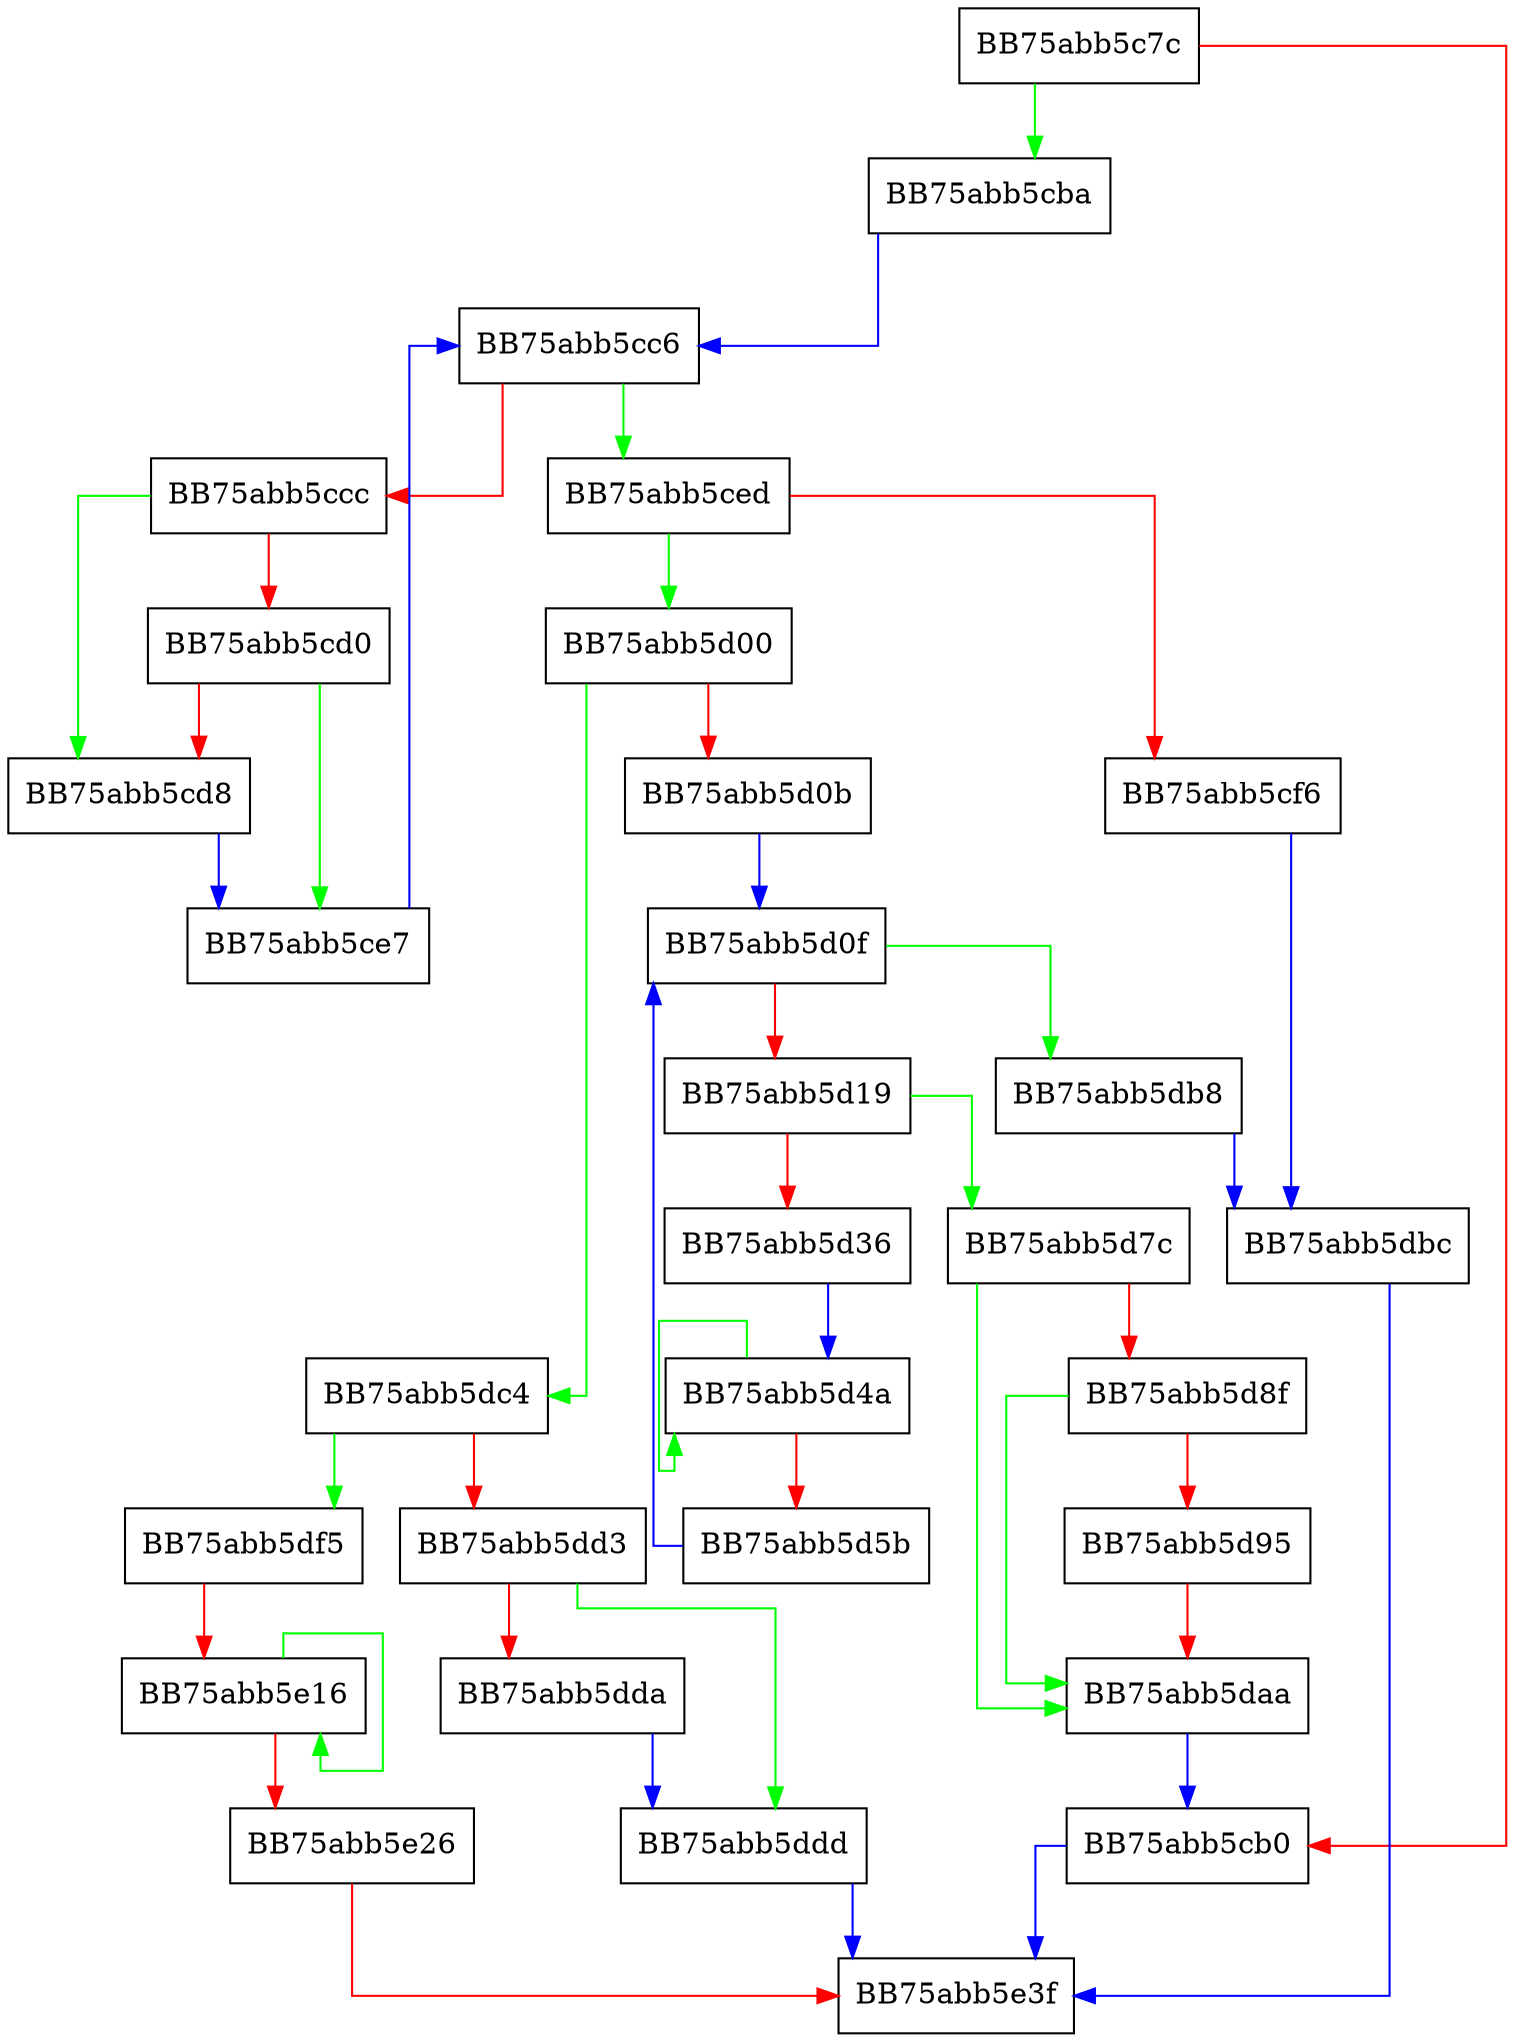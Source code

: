 digraph Serialize {
  node [shape="box"];
  graph [splines=ortho];
  BB75abb5c7c -> BB75abb5cba [color="green"];
  BB75abb5c7c -> BB75abb5cb0 [color="red"];
  BB75abb5cb0 -> BB75abb5e3f [color="blue"];
  BB75abb5cba -> BB75abb5cc6 [color="blue"];
  BB75abb5cc6 -> BB75abb5ced [color="green"];
  BB75abb5cc6 -> BB75abb5ccc [color="red"];
  BB75abb5ccc -> BB75abb5cd8 [color="green"];
  BB75abb5ccc -> BB75abb5cd0 [color="red"];
  BB75abb5cd0 -> BB75abb5ce7 [color="green"];
  BB75abb5cd0 -> BB75abb5cd8 [color="red"];
  BB75abb5cd8 -> BB75abb5ce7 [color="blue"];
  BB75abb5ce7 -> BB75abb5cc6 [color="blue"];
  BB75abb5ced -> BB75abb5d00 [color="green"];
  BB75abb5ced -> BB75abb5cf6 [color="red"];
  BB75abb5cf6 -> BB75abb5dbc [color="blue"];
  BB75abb5d00 -> BB75abb5dc4 [color="green"];
  BB75abb5d00 -> BB75abb5d0b [color="red"];
  BB75abb5d0b -> BB75abb5d0f [color="blue"];
  BB75abb5d0f -> BB75abb5db8 [color="green"];
  BB75abb5d0f -> BB75abb5d19 [color="red"];
  BB75abb5d19 -> BB75abb5d7c [color="green"];
  BB75abb5d19 -> BB75abb5d36 [color="red"];
  BB75abb5d36 -> BB75abb5d4a [color="blue"];
  BB75abb5d4a -> BB75abb5d4a [color="green"];
  BB75abb5d4a -> BB75abb5d5b [color="red"];
  BB75abb5d5b -> BB75abb5d0f [color="blue"];
  BB75abb5d7c -> BB75abb5daa [color="green"];
  BB75abb5d7c -> BB75abb5d8f [color="red"];
  BB75abb5d8f -> BB75abb5daa [color="green"];
  BB75abb5d8f -> BB75abb5d95 [color="red"];
  BB75abb5d95 -> BB75abb5daa [color="red"];
  BB75abb5daa -> BB75abb5cb0 [color="blue"];
  BB75abb5db8 -> BB75abb5dbc [color="blue"];
  BB75abb5dbc -> BB75abb5e3f [color="blue"];
  BB75abb5dc4 -> BB75abb5df5 [color="green"];
  BB75abb5dc4 -> BB75abb5dd3 [color="red"];
  BB75abb5dd3 -> BB75abb5ddd [color="green"];
  BB75abb5dd3 -> BB75abb5dda [color="red"];
  BB75abb5dda -> BB75abb5ddd [color="blue"];
  BB75abb5ddd -> BB75abb5e3f [color="blue"];
  BB75abb5df5 -> BB75abb5e16 [color="red"];
  BB75abb5e16 -> BB75abb5e16 [color="green"];
  BB75abb5e16 -> BB75abb5e26 [color="red"];
  BB75abb5e26 -> BB75abb5e3f [color="red"];
}